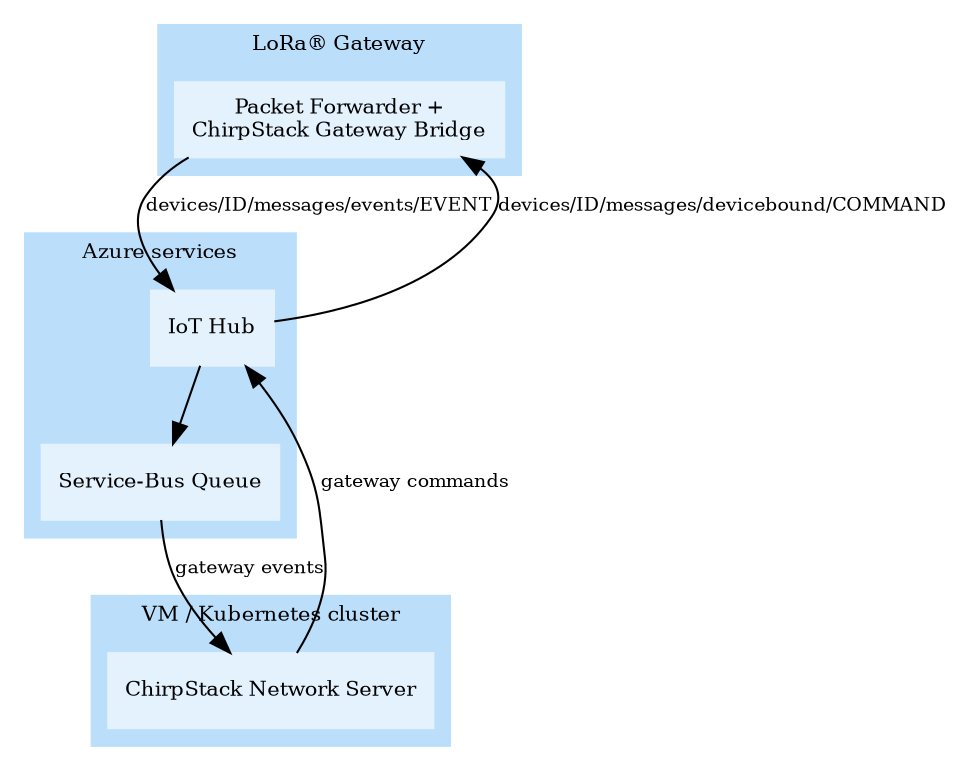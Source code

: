digraph G {
	fontsize=10;
	style=filled;
	color="#bbdefb";
	node [shape=record, style=filled, color="#e3f2fd", fontsize=10];
	edge [fontsize=9];

	subgraph cluster_0 {
		label="LoRa&reg; Gateway";

		"chirpstack-gateway-bridge" [label="Packet Forwarder +\nChirpStack Gateway Bridge"];
	}

	subgraph cluster_1 {
		label="Azure services";

		"azure-iot-hub" [label="IoT Hub"];
		"azure-service-bus-queue" [label="Service-Bus Queue"];
	}

	subgraph cluster_2 {
		label="VM / Kubernetes cluster";

		"chirpstack-network-server" [label="ChirpStack Network Server"];
	}

	"azure-iot-hub" -> "azure-service-bus-queue";
	"azure-service-bus-queue" -> "chirpstack-network-server" [label="gateway events"];
	"chirpstack-network-server" -> "azure-iot-hub" [label="gateway commands"];

	"chirpstack-gateway-bridge" -> "azure-iot-hub" [label="devices/ID/messages/events/EVENT"];
	"azure-iot-hub" -> "chirpstack-gateway-bridge" [label="devices/ID/messages/devicebound/COMMAND"];
}
